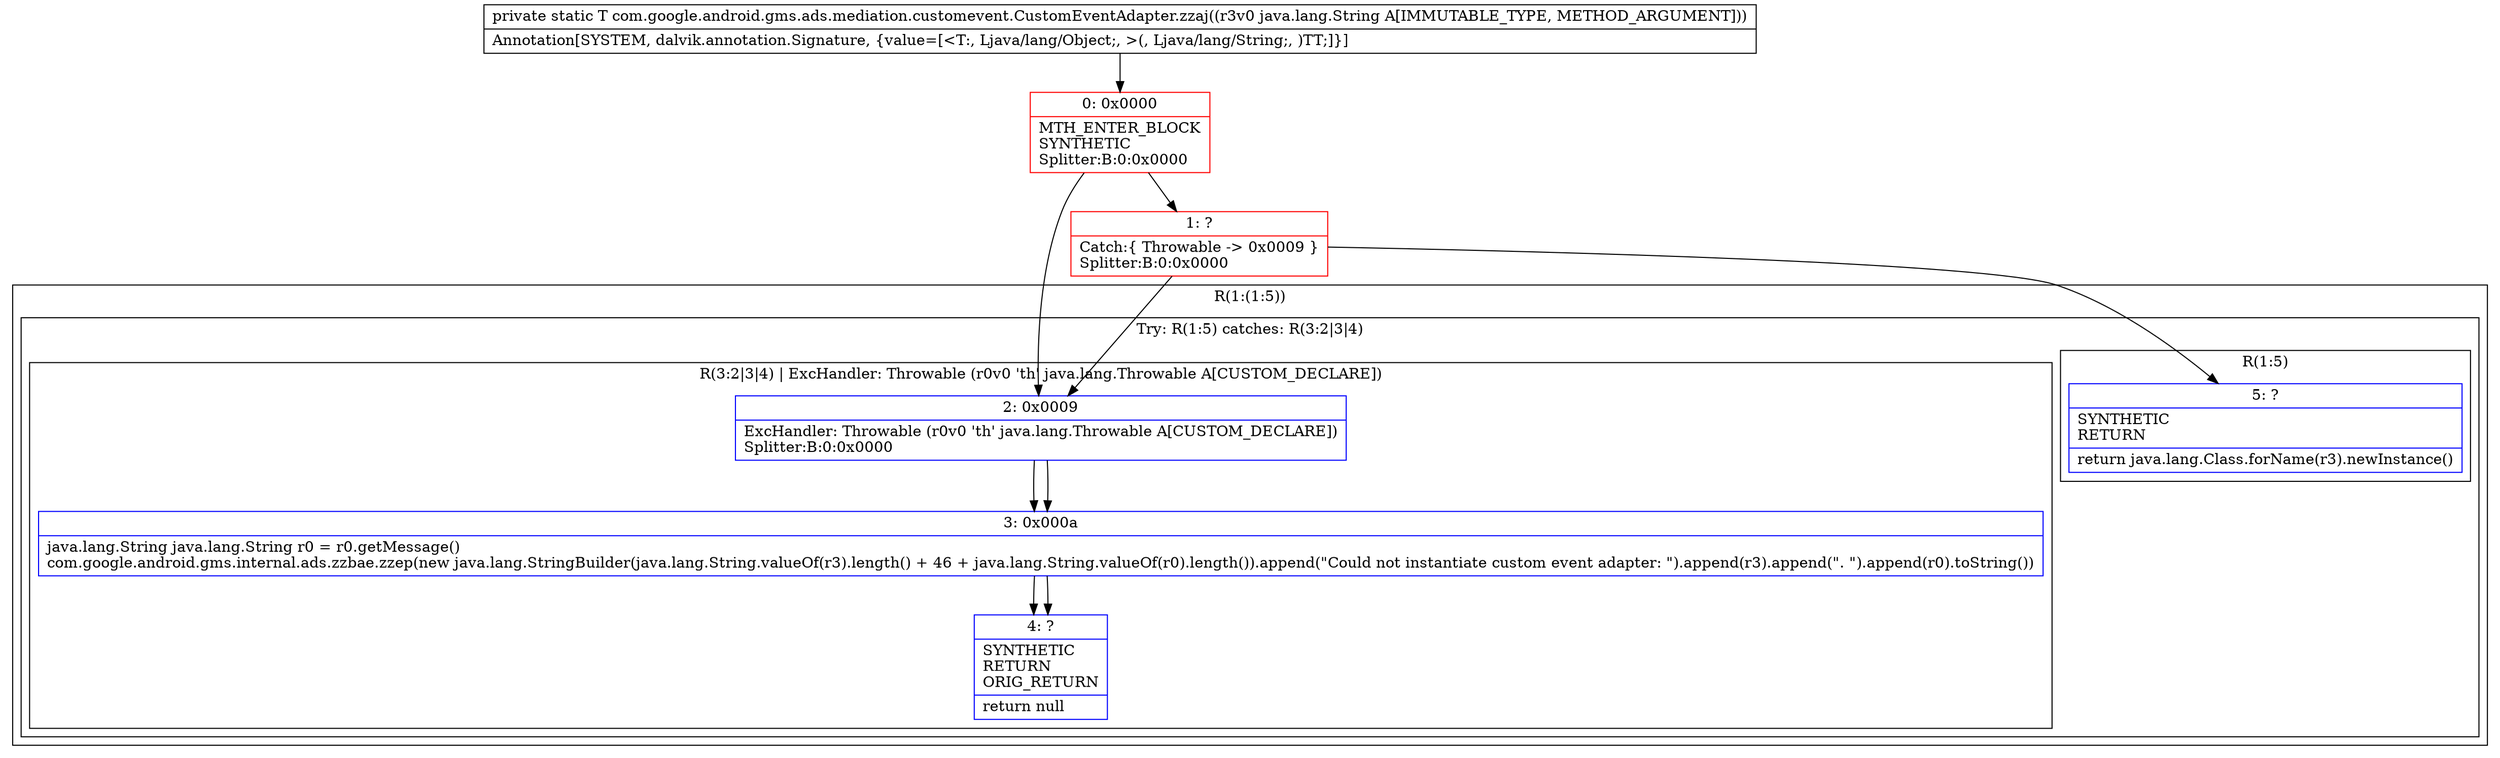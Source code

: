 digraph "CFG forcom.google.android.gms.ads.mediation.customevent.CustomEventAdapter.zzaj(Ljava\/lang\/String;)Ljava\/lang\/Object;" {
subgraph cluster_Region_278088889 {
label = "R(1:(1:5))";
node [shape=record,color=blue];
subgraph cluster_TryCatchRegion_411893529 {
label = "Try: R(1:5) catches: R(3:2|3|4)";
node [shape=record,color=blue];
subgraph cluster_Region_949503406 {
label = "R(1:5)";
node [shape=record,color=blue];
Node_5 [shape=record,label="{5\:\ ?|SYNTHETIC\lRETURN\l|return java.lang.Class.forName(r3).newInstance()\l}"];
}
subgraph cluster_Region_114235629 {
label = "R(3:2|3|4) | ExcHandler: Throwable (r0v0 'th' java.lang.Throwable A[CUSTOM_DECLARE])\l";
node [shape=record,color=blue];
Node_2 [shape=record,label="{2\:\ 0x0009|ExcHandler: Throwable (r0v0 'th' java.lang.Throwable A[CUSTOM_DECLARE])\lSplitter:B:0:0x0000\l}"];
Node_3 [shape=record,label="{3\:\ 0x000a|java.lang.String java.lang.String r0 = r0.getMessage()\lcom.google.android.gms.internal.ads.zzbae.zzep(new java.lang.StringBuilder(java.lang.String.valueOf(r3).length() + 46 + java.lang.String.valueOf(r0).length()).append(\"Could not instantiate custom event adapter: \").append(r3).append(\". \").append(r0).toString())\l}"];
Node_4 [shape=record,label="{4\:\ ?|SYNTHETIC\lRETURN\lORIG_RETURN\l|return null\l}"];
}
}
}
subgraph cluster_Region_114235629 {
label = "R(3:2|3|4) | ExcHandler: Throwable (r0v0 'th' java.lang.Throwable A[CUSTOM_DECLARE])\l";
node [shape=record,color=blue];
Node_2 [shape=record,label="{2\:\ 0x0009|ExcHandler: Throwable (r0v0 'th' java.lang.Throwable A[CUSTOM_DECLARE])\lSplitter:B:0:0x0000\l}"];
Node_3 [shape=record,label="{3\:\ 0x000a|java.lang.String java.lang.String r0 = r0.getMessage()\lcom.google.android.gms.internal.ads.zzbae.zzep(new java.lang.StringBuilder(java.lang.String.valueOf(r3).length() + 46 + java.lang.String.valueOf(r0).length()).append(\"Could not instantiate custom event adapter: \").append(r3).append(\". \").append(r0).toString())\l}"];
Node_4 [shape=record,label="{4\:\ ?|SYNTHETIC\lRETURN\lORIG_RETURN\l|return null\l}"];
}
Node_0 [shape=record,color=red,label="{0\:\ 0x0000|MTH_ENTER_BLOCK\lSYNTHETIC\lSplitter:B:0:0x0000\l}"];
Node_1 [shape=record,color=red,label="{1\:\ ?|Catch:\{ Throwable \-\> 0x0009 \}\lSplitter:B:0:0x0000\l}"];
MethodNode[shape=record,label="{private static T com.google.android.gms.ads.mediation.customevent.CustomEventAdapter.zzaj((r3v0 java.lang.String A[IMMUTABLE_TYPE, METHOD_ARGUMENT]))  | Annotation[SYSTEM, dalvik.annotation.Signature, \{value=[\<T:, Ljava\/lang\/Object;, \>(, Ljava\/lang\/String;, )TT;]\}]\l}"];
MethodNode -> Node_0;
Node_2 -> Node_3;
Node_3 -> Node_4;
Node_2 -> Node_3;
Node_3 -> Node_4;
Node_0 -> Node_1;
Node_0 -> Node_2;
Node_1 -> Node_2;
Node_1 -> Node_5;
}

